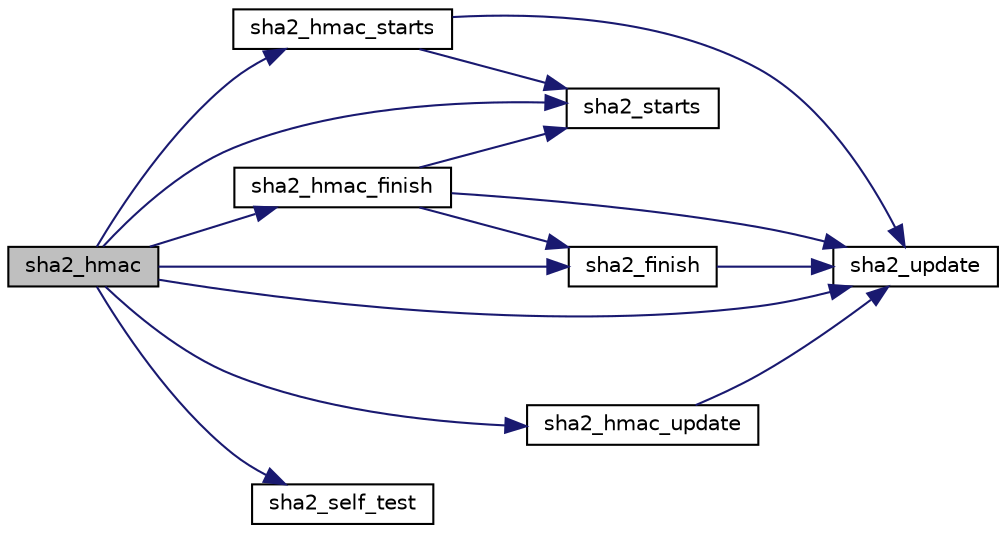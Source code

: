 digraph "sha2_hmac"
{
 // INTERACTIVE_SVG=YES
  edge [fontname="Helvetica",fontsize="10",labelfontname="Helvetica",labelfontsize="10"];
  node [fontname="Helvetica",fontsize="10",shape=record];
  rankdir="LR";
  Node1 [label="sha2_hmac",height=0.2,width=0.4,color="black", fillcolor="grey75", style="filled", fontcolor="black"];
  Node1 -> Node2 [color="midnightblue",fontsize="10",style="solid",fontname="Helvetica"];
  Node2 [label="sha2_hmac_starts",height=0.2,width=0.4,color="black", fillcolor="white", style="filled",URL="$db/d4d/sha2_8h.html#a2135b4741d1821a66ee0a2d15ae5d943",tooltip="Output = SHA-256( file contents ) "];
  Node2 -> Node3 [color="midnightblue",fontsize="10",style="solid",fontname="Helvetica"];
  Node3 [label="sha2_starts",height=0.2,width=0.4,color="black", fillcolor="white", style="filled",URL="$db/d4d/sha2_8h.html#ae01444aa81c862eb74f0545b8d05371a",tooltip="SHA-256 context setup. "];
  Node2 -> Node4 [color="midnightblue",fontsize="10",style="solid",fontname="Helvetica"];
  Node4 [label="sha2_update",height=0.2,width=0.4,color="black", fillcolor="white", style="filled",URL="$db/d4d/sha2_8h.html#abe89ecad33cb50bfa16c0dbd62adbb52",tooltip="SHA-256 process buffer. "];
  Node1 -> Node5 [color="midnightblue",fontsize="10",style="solid",fontname="Helvetica"];
  Node5 [label="sha2_hmac_update",height=0.2,width=0.4,color="black", fillcolor="white", style="filled",URL="$db/d4d/sha2_8h.html#a5a0a7c2628e73dded8df2e530717a99a",tooltip="SHA-256 HMAC process buffer. "];
  Node5 -> Node4 [color="midnightblue",fontsize="10",style="solid",fontname="Helvetica"];
  Node1 -> Node6 [color="midnightblue",fontsize="10",style="solid",fontname="Helvetica"];
  Node6 [label="sha2_hmac_finish",height=0.2,width=0.4,color="black", fillcolor="white", style="filled",URL="$db/d4d/sha2_8h.html#a26eb68bd8099e178f5110e6437596777",tooltip="SHA-256 HMAC final digest. "];
  Node6 -> Node7 [color="midnightblue",fontsize="10",style="solid",fontname="Helvetica"];
  Node7 [label="sha2_finish",height=0.2,width=0.4,color="black", fillcolor="white", style="filled",URL="$db/d4d/sha2_8h.html#a4dbd38a93b5b61c637a8a29dd0e850f0",tooltip="SHA-256 final digest. "];
  Node7 -> Node4 [color="midnightblue",fontsize="10",style="solid",fontname="Helvetica"];
  Node6 -> Node3 [color="midnightblue",fontsize="10",style="solid",fontname="Helvetica"];
  Node6 -> Node4 [color="midnightblue",fontsize="10",style="solid",fontname="Helvetica"];
  Node1 -> Node8 [color="midnightblue",fontsize="10",style="solid",fontname="Helvetica"];
  Node8 [label="sha2_self_test",height=0.2,width=0.4,color="black", fillcolor="white", style="filled",URL="$db/d4d/sha2_8h.html#a8a7026f38413c81e28966631a8dbc004",tooltip="Checkup routine. "];
  Node1 -> Node3 [color="midnightblue",fontsize="10",style="solid",fontname="Helvetica"];
  Node1 -> Node4 [color="midnightblue",fontsize="10",style="solid",fontname="Helvetica"];
  Node1 -> Node7 [color="midnightblue",fontsize="10",style="solid",fontname="Helvetica"];
}
